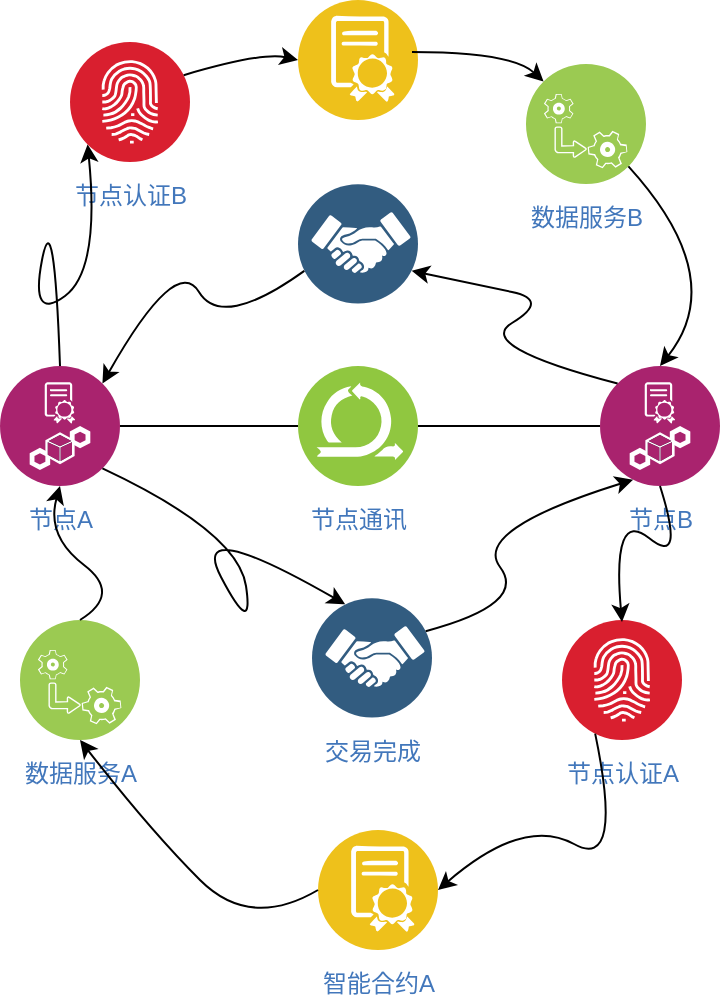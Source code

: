 <mxfile version="12.4.7" type="github"><diagram id="daKdOo034wVPw8gavDhY" name="Page-1"><mxGraphModel dx="1408" dy="736" grid="0" gridSize="10" guides="1" tooltips="1" connect="1" arrows="1" fold="1" page="1" pageScale="1" pageWidth="827" pageHeight="1169" math="0" shadow="0"><root><mxCell id="0"/><mxCell id="1" parent="0"/><mxCell id="tubaNlpD6jDmPOT-_sNy-3" value="节点通讯" style="aspect=fixed;perimeter=ellipsePerimeter;html=1;align=center;shadow=0;dashed=0;fontColor=#4277BB;labelBackgroundColor=#ffffff;fontSize=12;spacingTop=3;image;image=img/lib/ibm/blockchain/communication.svg;" vertex="1" parent="1"><mxGeometry x="327" y="534" width="60" height="60" as="geometry"/></mxCell><mxCell id="tubaNlpD6jDmPOT-_sNy-4" value="节点A" style="aspect=fixed;perimeter=ellipsePerimeter;html=1;align=center;shadow=0;dashed=0;fontColor=#4277BB;labelBackgroundColor=#ffffff;fontSize=12;spacingTop=3;image;image=img/lib/ibm/blockchain/node.svg;" vertex="1" parent="1"><mxGeometry x="178" y="534" width="60" height="60" as="geometry"/></mxCell><mxCell id="tubaNlpD6jDmPOT-_sNy-5" value="节点B" style="aspect=fixed;perimeter=ellipsePerimeter;html=1;align=center;shadow=0;dashed=0;fontColor=#4277BB;labelBackgroundColor=#ffffff;fontSize=12;spacingTop=3;image;image=img/lib/ibm/blockchain/node.svg;" vertex="1" parent="1"><mxGeometry x="478" y="534" width="60" height="60" as="geometry"/></mxCell><mxCell id="tubaNlpD6jDmPOT-_sNy-6" value="交易完成" style="aspect=fixed;perimeter=ellipsePerimeter;html=1;align=center;shadow=0;dashed=0;fontColor=#4277BB;labelBackgroundColor=#ffffff;fontSize=12;spacingTop=3;image;image=img/lib/ibm/blockchain/membership_services_provider_api.svg;" vertex="1" parent="1"><mxGeometry x="334" y="650" width="60" height="60" as="geometry"/></mxCell><mxCell id="tubaNlpD6jDmPOT-_sNy-7" value="节点认证A" style="aspect=fixed;perimeter=ellipsePerimeter;html=1;align=center;shadow=0;dashed=0;fontColor=#4277BB;labelBackgroundColor=#ffffff;fontSize=12;spacingTop=3;image;image=img/lib/ibm/blockchain/identity_access_manager.svg;" vertex="1" parent="1"><mxGeometry x="459" y="661" width="60" height="60" as="geometry"/></mxCell><mxCell id="tubaNlpD6jDmPOT-_sNy-8" value="数据服务A" style="aspect=fixed;perimeter=ellipsePerimeter;html=1;align=center;shadow=0;dashed=0;fontColor=#4277BB;labelBackgroundColor=#ffffff;fontSize=12;spacingTop=3;image;image=img/lib/ibm/blockchain/services.svg;" vertex="1" parent="1"><mxGeometry x="188" y="661" width="60" height="60" as="geometry"/></mxCell><mxCell id="tubaNlpD6jDmPOT-_sNy-9" value="节点认证B" style="aspect=fixed;perimeter=ellipsePerimeter;html=1;align=center;shadow=0;dashed=0;fontColor=#4277BB;labelBackgroundColor=#ffffff;fontSize=12;spacingTop=3;image;image=img/lib/ibm/blockchain/identity_access_manager.svg;" vertex="1" parent="1"><mxGeometry x="213" y="372" width="60" height="60" as="geometry"/></mxCell><mxCell id="tubaNlpD6jDmPOT-_sNy-10" value="数据服务B" style="aspect=fixed;perimeter=ellipsePerimeter;html=1;align=center;shadow=0;dashed=0;fontColor=#4277BB;labelBackgroundColor=#ffffff;fontSize=12;spacingTop=3;image;image=img/lib/ibm/blockchain/services.svg;" vertex="1" parent="1"><mxGeometry x="441" y="383" width="60" height="60" as="geometry"/></mxCell><mxCell id="tubaNlpD6jDmPOT-_sNy-11" value="智能合约A" style="aspect=fixed;perimeter=ellipsePerimeter;html=1;align=center;shadow=0;dashed=0;fontColor=#4277BB;labelBackgroundColor=#ffffff;fontSize=12;spacingTop=3;image;image=img/lib/ibm/blockchain/smart_contract.svg;" vertex="1" parent="1"><mxGeometry x="337" y="766" width="60" height="60" as="geometry"/></mxCell><mxCell id="tubaNlpD6jDmPOT-_sNy-13" value="" style="endArrow=none;html=1;exitX=1;exitY=0.5;exitDx=0;exitDy=0;entryX=0;entryY=0.5;entryDx=0;entryDy=0;" edge="1" parent="1" source="tubaNlpD6jDmPOT-_sNy-4" target="tubaNlpD6jDmPOT-_sNy-3"><mxGeometry width="50" height="50" relative="1" as="geometry"><mxPoint x="254" y="600" as="sourcePoint"/><mxPoint x="304" y="550" as="targetPoint"/></mxGeometry></mxCell><mxCell id="tubaNlpD6jDmPOT-_sNy-14" value="" style="endArrow=none;html=1;exitX=1;exitY=0.5;exitDx=0;exitDy=0;entryX=0;entryY=0.5;entryDx=0;entryDy=0;" edge="1" parent="1" source="tubaNlpD6jDmPOT-_sNy-3" target="tubaNlpD6jDmPOT-_sNy-5"><mxGeometry width="50" height="50" relative="1" as="geometry"><mxPoint x="382" y="599" as="sourcePoint"/><mxPoint x="432" y="549" as="targetPoint"/></mxGeometry></mxCell><mxCell id="tubaNlpD6jDmPOT-_sNy-34" value="" style="aspect=fixed;perimeter=ellipsePerimeter;html=1;align=center;shadow=0;dashed=0;fontColor=#4277BB;labelBackgroundColor=#ffffff;fontSize=12;spacingTop=3;image;image=img/lib/ibm/blockchain/smart_contract.svg;" vertex="1" parent="1"><mxGeometry x="327" y="351" width="60" height="60" as="geometry"/></mxCell><mxCell id="tubaNlpD6jDmPOT-_sNy-37" value="" style="curved=1;endArrow=classic;html=1;entryX=0;entryY=1;entryDx=0;entryDy=0;exitX=0.5;exitY=0;exitDx=0;exitDy=0;" edge="1" parent="1" source="tubaNlpD6jDmPOT-_sNy-4" target="tubaNlpD6jDmPOT-_sNy-9"><mxGeometry width="50" height="50" relative="1" as="geometry"><mxPoint x="218" y="526" as="sourcePoint"/><mxPoint x="218" y="422" as="targetPoint"/><Array as="points"><mxPoint x="205" y="450"/><mxPoint x="193" y="512"/><mxPoint x="228" y="486"/></Array></mxGeometry></mxCell><mxCell id="tubaNlpD6jDmPOT-_sNy-38" value="" style="curved=1;endArrow=classic;html=1;exitX=1;exitY=0.25;exitDx=0;exitDy=0;entryX=0;entryY=0.5;entryDx=0;entryDy=0;" edge="1" parent="1" source="tubaNlpD6jDmPOT-_sNy-9" target="tubaNlpD6jDmPOT-_sNy-34"><mxGeometry width="50" height="50" relative="1" as="geometry"><mxPoint x="279" y="446" as="sourcePoint"/><mxPoint x="329" y="396" as="targetPoint"/><Array as="points"><mxPoint x="309" y="377"/></Array></mxGeometry></mxCell><mxCell id="tubaNlpD6jDmPOT-_sNy-40" value="" style="curved=1;endArrow=classic;html=1;entryX=0;entryY=0;entryDx=0;entryDy=0;" edge="1" parent="1" target="tubaNlpD6jDmPOT-_sNy-10"><mxGeometry width="50" height="50" relative="1" as="geometry"><mxPoint x="384" y="377" as="sourcePoint"/><mxPoint x="434" y="327" as="targetPoint"/><Array as="points"><mxPoint x="434" y="377"/></Array></mxGeometry></mxCell><mxCell id="tubaNlpD6jDmPOT-_sNy-41" value="" style="curved=1;endArrow=classic;html=1;entryX=0.5;entryY=0;entryDx=0;entryDy=0;exitX=1;exitY=1;exitDx=0;exitDy=0;" edge="1" parent="1" source="tubaNlpD6jDmPOT-_sNy-10" target="tubaNlpD6jDmPOT-_sNy-5"><mxGeometry width="50" height="50" relative="1" as="geometry"><mxPoint x="530" y="499" as="sourcePoint"/><mxPoint x="463" y="471" as="targetPoint"/><Array as="points"><mxPoint x="543" y="490"/></Array></mxGeometry></mxCell><mxCell id="tubaNlpD6jDmPOT-_sNy-42" value="" style="aspect=fixed;perimeter=ellipsePerimeter;html=1;align=center;shadow=0;dashed=0;fontColor=#4277BB;labelBackgroundColor=#ffffff;fontSize=12;spacingTop=3;image;image=img/lib/ibm/blockchain/membership_services_provider_api.svg;" vertex="1" parent="1"><mxGeometry x="327" y="443" width="60" height="60" as="geometry"/></mxCell><mxCell id="tubaNlpD6jDmPOT-_sNy-43" value="" style="curved=1;endArrow=classic;html=1;entryX=1;entryY=0.75;entryDx=0;entryDy=0;exitX=0;exitY=0;exitDx=0;exitDy=0;" edge="1" parent="1" source="tubaNlpD6jDmPOT-_sNy-5" target="tubaNlpD6jDmPOT-_sNy-42"><mxGeometry width="50" height="50" relative="1" as="geometry"><mxPoint x="409" y="529" as="sourcePoint"/><mxPoint x="459" y="479" as="targetPoint"/><Array as="points"><mxPoint x="415" y="524"/><mxPoint x="453" y="501"/><mxPoint x="415" y="493"/></Array></mxGeometry></mxCell><mxCell id="tubaNlpD6jDmPOT-_sNy-44" value="" style="curved=1;endArrow=classic;html=1;entryX=1;entryY=0;entryDx=0;entryDy=0;exitX=0;exitY=0.75;exitDx=0;exitDy=0;" edge="1" parent="1" source="tubaNlpD6jDmPOT-_sNy-42" target="tubaNlpD6jDmPOT-_sNy-4"><mxGeometry width="50" height="50" relative="1" as="geometry"><mxPoint x="266" y="528" as="sourcePoint"/><mxPoint x="316" y="478" as="targetPoint"/><Array as="points"><mxPoint x="289" y="516"/><mxPoint x="266" y="478"/></Array></mxGeometry></mxCell><mxCell id="tubaNlpD6jDmPOT-_sNy-45" value="" style="curved=1;endArrow=classic;html=1;exitX=0.5;exitY=1;exitDx=0;exitDy=0;" edge="1" parent="1" source="tubaNlpD6jDmPOT-_sNy-5"><mxGeometry width="50" height="50" relative="1" as="geometry"><mxPoint x="484" y="655" as="sourcePoint"/><mxPoint x="489" y="662" as="targetPoint"/><Array as="points"><mxPoint x="521" y="635"/><mxPoint x="484" y="605"/></Array></mxGeometry></mxCell><mxCell id="tubaNlpD6jDmPOT-_sNy-46" value="" style="curved=1;endArrow=classic;html=1;exitX=0.25;exitY=1;exitDx=0;exitDy=0;entryX=1;entryY=0.5;entryDx=0;entryDy=0;" edge="1" parent="1" source="tubaNlpD6jDmPOT-_sNy-7" target="tubaNlpD6jDmPOT-_sNy-11"><mxGeometry width="50" height="50" relative="1" as="geometry"><mxPoint x="440" y="809" as="sourcePoint"/><mxPoint x="490" y="759" as="targetPoint"/><Array as="points"><mxPoint x="490" y="787"/><mxPoint x="440" y="759"/></Array></mxGeometry></mxCell><mxCell id="tubaNlpD6jDmPOT-_sNy-47" value="" style="curved=1;endArrow=classic;html=1;entryX=0.5;entryY=1;entryDx=0;entryDy=0;exitX=0;exitY=0.5;exitDx=0;exitDy=0;" edge="1" parent="1" source="tubaNlpD6jDmPOT-_sNy-11" target="tubaNlpD6jDmPOT-_sNy-8"><mxGeometry width="50" height="50" relative="1" as="geometry"><mxPoint x="253" y="816" as="sourcePoint"/><mxPoint x="303" y="766" as="targetPoint"/><Array as="points"><mxPoint x="303" y="816"/><mxPoint x="253" y="766"/></Array></mxGeometry></mxCell><mxCell id="tubaNlpD6jDmPOT-_sNy-48" value="" style="curved=1;endArrow=classic;html=1;exitX=0.5;exitY=0;exitDx=0;exitDy=0;entryX=0.5;entryY=1;entryDx=0;entryDy=0;" edge="1" parent="1" source="tubaNlpD6jDmPOT-_sNy-8" target="tubaNlpD6jDmPOT-_sNy-4"><mxGeometry width="50" height="50" relative="1" as="geometry"><mxPoint x="189" y="648" as="sourcePoint"/><mxPoint x="239" y="598" as="targetPoint"/><Array as="points"><mxPoint x="239" y="648"/><mxPoint x="201" y="619"/></Array></mxGeometry></mxCell><mxCell id="tubaNlpD6jDmPOT-_sNy-49" value="" style="curved=1;endArrow=classic;html=1;exitX=1;exitY=1;exitDx=0;exitDy=0;entryX=0.25;entryY=0;entryDx=0;entryDy=0;" edge="1" parent="1" source="tubaNlpD6jDmPOT-_sNy-4" target="tubaNlpD6jDmPOT-_sNy-6"><mxGeometry width="50" height="50" relative="1" as="geometry"><mxPoint x="272" y="680" as="sourcePoint"/><mxPoint x="322" y="630" as="targetPoint"/><Array as="points"><mxPoint x="297" y="617"/><mxPoint x="305" y="671"/><mxPoint x="272" y="608"/></Array></mxGeometry></mxCell><mxCell id="tubaNlpD6jDmPOT-_sNy-50" value="" style="curved=1;endArrow=classic;html=1;entryX=0.25;entryY=1;entryDx=0;entryDy=0;exitX=1;exitY=0.25;exitDx=0;exitDy=0;" edge="1" parent="1" source="tubaNlpD6jDmPOT-_sNy-6" target="tubaNlpD6jDmPOT-_sNy-5"><mxGeometry width="50" height="50" relative="1" as="geometry"><mxPoint x="392" y="687" as="sourcePoint"/><mxPoint x="442" y="637" as="targetPoint"/><Array as="points"><mxPoint x="442" y="653"/><mxPoint x="414" y="616"/></Array></mxGeometry></mxCell></root></mxGraphModel></diagram></mxfile>